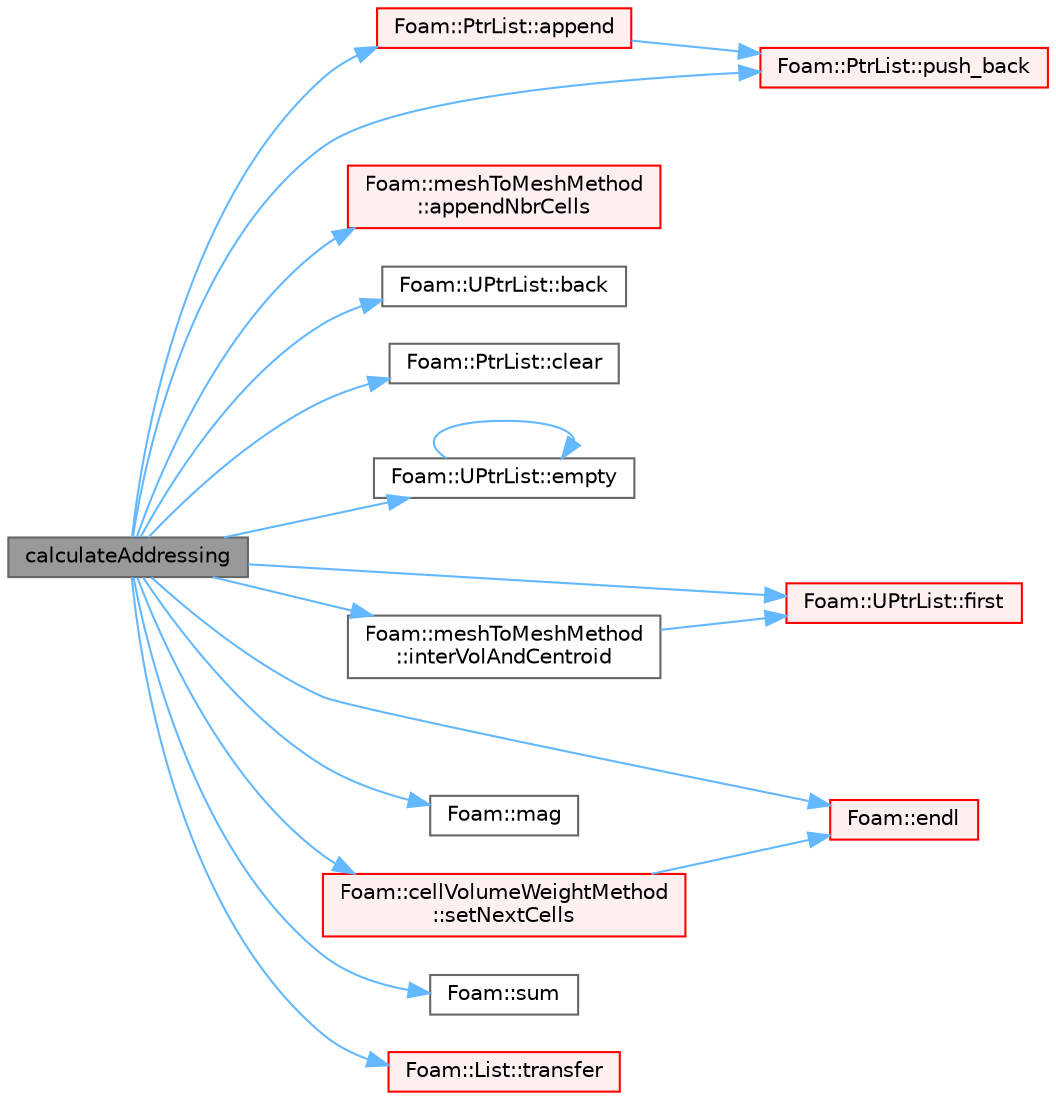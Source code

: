 digraph "calculateAddressing"
{
 // LATEX_PDF_SIZE
  bgcolor="transparent";
  edge [fontname=Helvetica,fontsize=10,labelfontname=Helvetica,labelfontsize=10];
  node [fontname=Helvetica,fontsize=10,shape=box,height=0.2,width=0.4];
  rankdir="LR";
  Node1 [id="Node000001",label="calculateAddressing",height=0.2,width=0.4,color="gray40", fillcolor="grey60", style="filled", fontcolor="black",tooltip=" "];
  Node1 -> Node2 [id="edge1_Node000001_Node000002",color="steelblue1",style="solid",tooltip=" "];
  Node2 [id="Node000002",label="Foam::PtrList::append",height=0.2,width=0.4,color="red", fillcolor="#FFF0F0", style="filled",URL="$classFoam_1_1PtrList.html#a9846c2ecbc3f323d5dc356dedb2c6cbd",tooltip=" "];
  Node2 -> Node3 [id="edge2_Node000002_Node000003",color="steelblue1",style="solid",tooltip=" "];
  Node3 [id="Node000003",label="Foam::PtrList::push_back",height=0.2,width=0.4,color="red", fillcolor="#FFF0F0", style="filled",URL="$classFoam_1_1PtrList.html#a3809aca9dcd2c52a4711126018cc961d",tooltip=" "];
  Node1 -> Node6 [id="edge3_Node000001_Node000006",color="steelblue1",style="solid",tooltip=" "];
  Node6 [id="Node000006",label="Foam::meshToMeshMethod\l::appendNbrCells",height=0.2,width=0.4,color="red", fillcolor="#FFF0F0", style="filled",URL="$classFoam_1_1meshToMeshMethod.html#a7584e6ed73aec9fe3e59b7d5db47e6c7",tooltip=" "];
  Node1 -> Node8 [id="edge4_Node000001_Node000008",color="steelblue1",style="solid",tooltip=" "];
  Node8 [id="Node000008",label="Foam::UPtrList::back",height=0.2,width=0.4,color="grey40", fillcolor="white", style="filled",URL="$classFoam_1_1UPtrList.html#a4a557503c0b752dd1bd74295f499129f",tooltip=" "];
  Node1 -> Node9 [id="edge5_Node000001_Node000009",color="steelblue1",style="solid",tooltip=" "];
  Node9 [id="Node000009",label="Foam::PtrList::clear",height=0.2,width=0.4,color="grey40", fillcolor="white", style="filled",URL="$classFoam_1_1PtrList.html#ac8bb3912a3ce86b15842e79d0b421204",tooltip=" "];
  Node1 -> Node10 [id="edge6_Node000001_Node000010",color="steelblue1",style="solid",tooltip=" "];
  Node10 [id="Node000010",label="Foam::UPtrList::empty",height=0.2,width=0.4,color="grey40", fillcolor="white", style="filled",URL="$classFoam_1_1UPtrList.html#a3f6fc5de06a318920d84f3c3742db07f",tooltip=" "];
  Node10 -> Node10 [id="edge7_Node000010_Node000010",color="steelblue1",style="solid",tooltip=" "];
  Node1 -> Node11 [id="edge8_Node000001_Node000011",color="steelblue1",style="solid",tooltip=" "];
  Node11 [id="Node000011",label="Foam::endl",height=0.2,width=0.4,color="red", fillcolor="#FFF0F0", style="filled",URL="$namespaceFoam.html#a7d5eca45a323264dc5fe811500ebda47",tooltip=" "];
  Node1 -> Node15 [id="edge9_Node000001_Node000015",color="steelblue1",style="solid",tooltip=" "];
  Node15 [id="Node000015",label="Foam::UPtrList::first",height=0.2,width=0.4,color="red", fillcolor="#FFF0F0", style="filled",URL="$classFoam_1_1UPtrList.html#a1c9828bc3de9502754d944c95a2ce0d9",tooltip=" "];
  Node1 -> Node17 [id="edge10_Node000001_Node000017",color="steelblue1",style="solid",tooltip=" "];
  Node17 [id="Node000017",label="Foam::meshToMeshMethod\l::interVolAndCentroid",height=0.2,width=0.4,color="grey40", fillcolor="white", style="filled",URL="$classFoam_1_1meshToMeshMethod.html#af6cad6167d5c4e02c101476677a99c15",tooltip=" "];
  Node17 -> Node15 [id="edge11_Node000017_Node000015",color="steelblue1",style="solid",tooltip=" "];
  Node1 -> Node18 [id="edge12_Node000001_Node000018",color="steelblue1",style="solid",tooltip=" "];
  Node18 [id="Node000018",label="Foam::mag",height=0.2,width=0.4,color="grey40", fillcolor="white", style="filled",URL="$namespaceFoam.html#a8ac5b57f98f906c36b8a4e989a77dbba",tooltip=" "];
  Node1 -> Node3 [id="edge13_Node000001_Node000003",color="steelblue1",style="solid",tooltip=" "];
  Node1 -> Node19 [id="edge14_Node000001_Node000019",color="steelblue1",style="solid",tooltip=" "];
  Node19 [id="Node000019",label="Foam::cellVolumeWeightMethod\l::setNextCells",height=0.2,width=0.4,color="red", fillcolor="#FFF0F0", style="filled",URL="$classFoam_1_1cellVolumeWeightMethod.html#a3fc743ee4d35899a74ca5d8036a3f951",tooltip=" "];
  Node19 -> Node11 [id="edge15_Node000019_Node000011",color="steelblue1",style="solid",tooltip=" "];
  Node1 -> Node21 [id="edge16_Node000001_Node000021",color="steelblue1",style="solid",tooltip=" "];
  Node21 [id="Node000021",label="Foam::sum",height=0.2,width=0.4,color="grey40", fillcolor="white", style="filled",URL="$namespaceFoam.html#a2cd7d5e4cff6c81c1d5cb871bd572b18",tooltip=" "];
  Node1 -> Node22 [id="edge17_Node000001_Node000022",color="steelblue1",style="solid",tooltip=" "];
  Node22 [id="Node000022",label="Foam::List::transfer",height=0.2,width=0.4,color="red", fillcolor="#FFF0F0", style="filled",URL="$classFoam_1_1List.html#a12194004a66b30e6dfd3d9faa83f6b5a",tooltip=" "];
}
